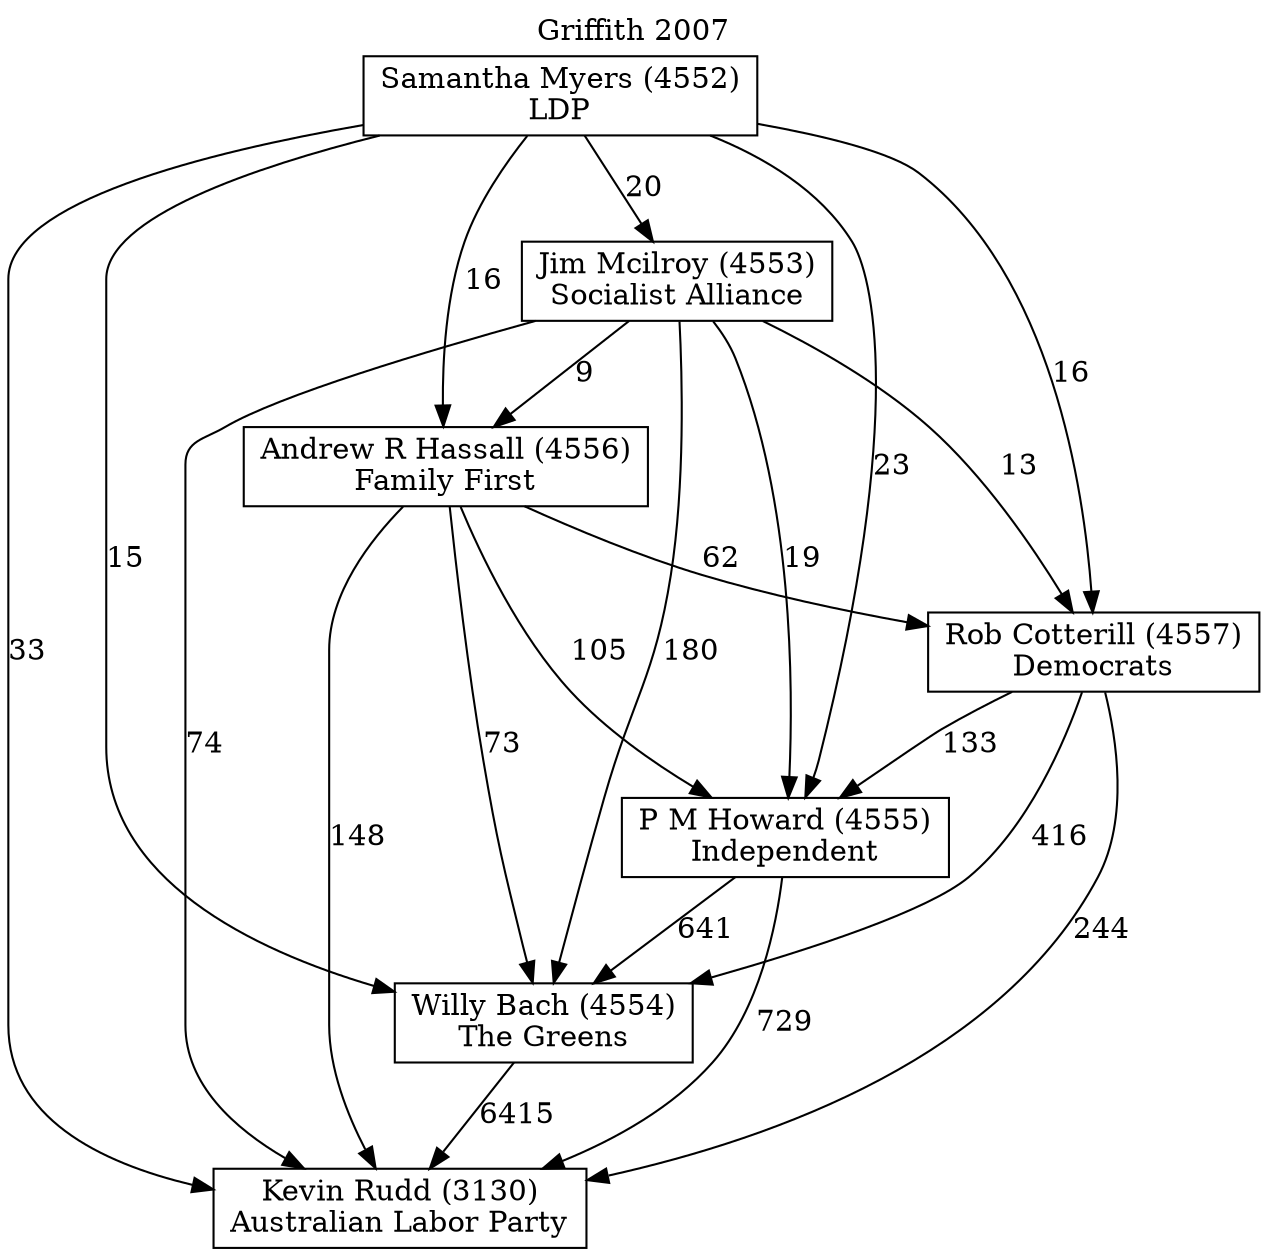 // House preference flow
digraph "Kevin Rudd (3130)_Griffith_2007" {
	graph [label="Griffith 2007" labelloc=t mclimit=10]
	node [shape=box]
	"Kevin Rudd (3130)" [label="Kevin Rudd (3130)
Australian Labor Party"]
	"Willy Bach (4554)" [label="Willy Bach (4554)
The Greens"]
	"P M Howard (4555)" [label="P M Howard (4555)
Independent"]
	"Rob Cotterill (4557)" [label="Rob Cotterill (4557)
Democrats"]
	"Andrew R Hassall (4556)" [label="Andrew R Hassall (4556)
Family First"]
	"Jim Mcilroy (4553)" [label="Jim Mcilroy (4553)
Socialist Alliance"]
	"Samantha Myers (4552)" [label="Samantha Myers (4552)
LDP"]
	"Willy Bach (4554)" -> "Kevin Rudd (3130)" [label=6415]
	"P M Howard (4555)" -> "Willy Bach (4554)" [label=641]
	"Rob Cotterill (4557)" -> "P M Howard (4555)" [label=133]
	"Andrew R Hassall (4556)" -> "Rob Cotterill (4557)" [label=62]
	"Jim Mcilroy (4553)" -> "Andrew R Hassall (4556)" [label=9]
	"Samantha Myers (4552)" -> "Jim Mcilroy (4553)" [label=20]
	"P M Howard (4555)" -> "Kevin Rudd (3130)" [label=729]
	"Rob Cotterill (4557)" -> "Kevin Rudd (3130)" [label=244]
	"Andrew R Hassall (4556)" -> "Kevin Rudd (3130)" [label=148]
	"Jim Mcilroy (4553)" -> "Kevin Rudd (3130)" [label=74]
	"Samantha Myers (4552)" -> "Kevin Rudd (3130)" [label=33]
	"Samantha Myers (4552)" -> "Andrew R Hassall (4556)" [label=16]
	"Jim Mcilroy (4553)" -> "Rob Cotterill (4557)" [label=13]
	"Samantha Myers (4552)" -> "Rob Cotterill (4557)" [label=16]
	"Andrew R Hassall (4556)" -> "P M Howard (4555)" [label=105]
	"Jim Mcilroy (4553)" -> "P M Howard (4555)" [label=19]
	"Samantha Myers (4552)" -> "P M Howard (4555)" [label=23]
	"Rob Cotterill (4557)" -> "Willy Bach (4554)" [label=416]
	"Andrew R Hassall (4556)" -> "Willy Bach (4554)" [label=73]
	"Jim Mcilroy (4553)" -> "Willy Bach (4554)" [label=180]
	"Samantha Myers (4552)" -> "Willy Bach (4554)" [label=15]
}
